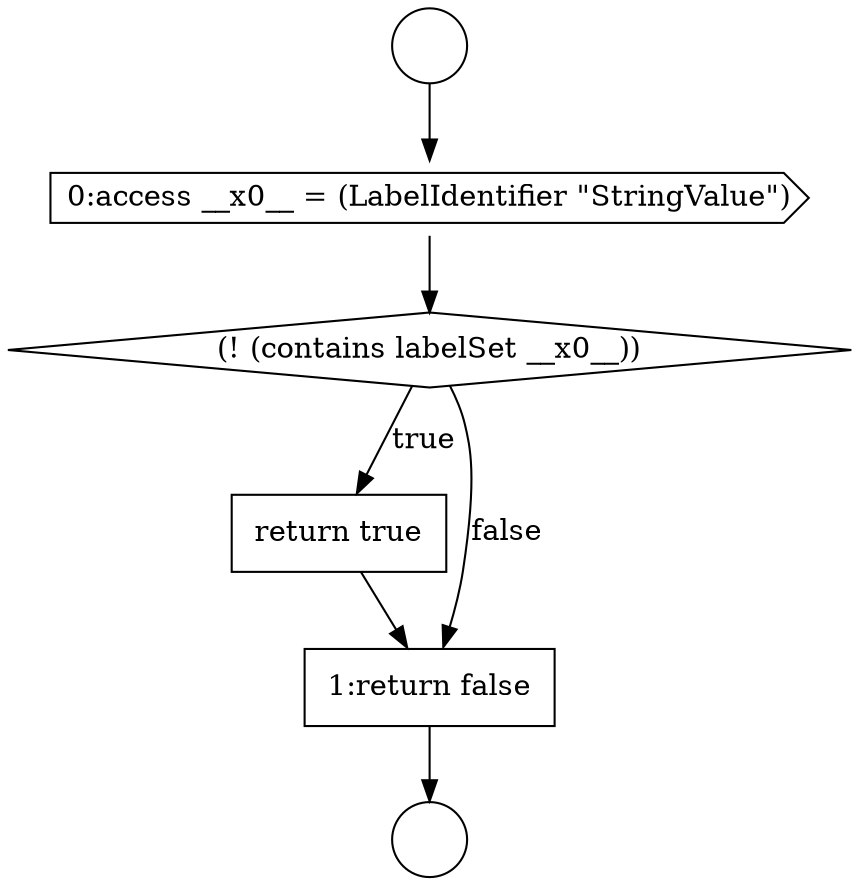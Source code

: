 digraph {
  node6836 [shape=none, margin=0, label=<<font color="black">
    <table border="0" cellborder="1" cellspacing="0" cellpadding="10">
      <tr><td align="left">return true</td></tr>
    </table>
  </font>> color="black" fillcolor="white" style=filled]
  node6833 [shape=circle label=" " color="black" fillcolor="white" style=filled]
  node6837 [shape=none, margin=0, label=<<font color="black">
    <table border="0" cellborder="1" cellspacing="0" cellpadding="10">
      <tr><td align="left">1:return false</td></tr>
    </table>
  </font>> color="black" fillcolor="white" style=filled]
  node6832 [shape=circle label=" " color="black" fillcolor="white" style=filled]
  node6834 [shape=cds, label=<<font color="black">0:access __x0__ = (LabelIdentifier &quot;StringValue&quot;)</font>> color="black" fillcolor="white" style=filled]
  node6835 [shape=diamond, label=<<font color="black">(! (contains labelSet __x0__))</font>> color="black" fillcolor="white" style=filled]
  node6834 -> node6835 [ color="black"]
  node6835 -> node6836 [label=<<font color="black">true</font>> color="black"]
  node6835 -> node6837 [label=<<font color="black">false</font>> color="black"]
  node6832 -> node6834 [ color="black"]
  node6837 -> node6833 [ color="black"]
  node6836 -> node6837 [ color="black"]
}
